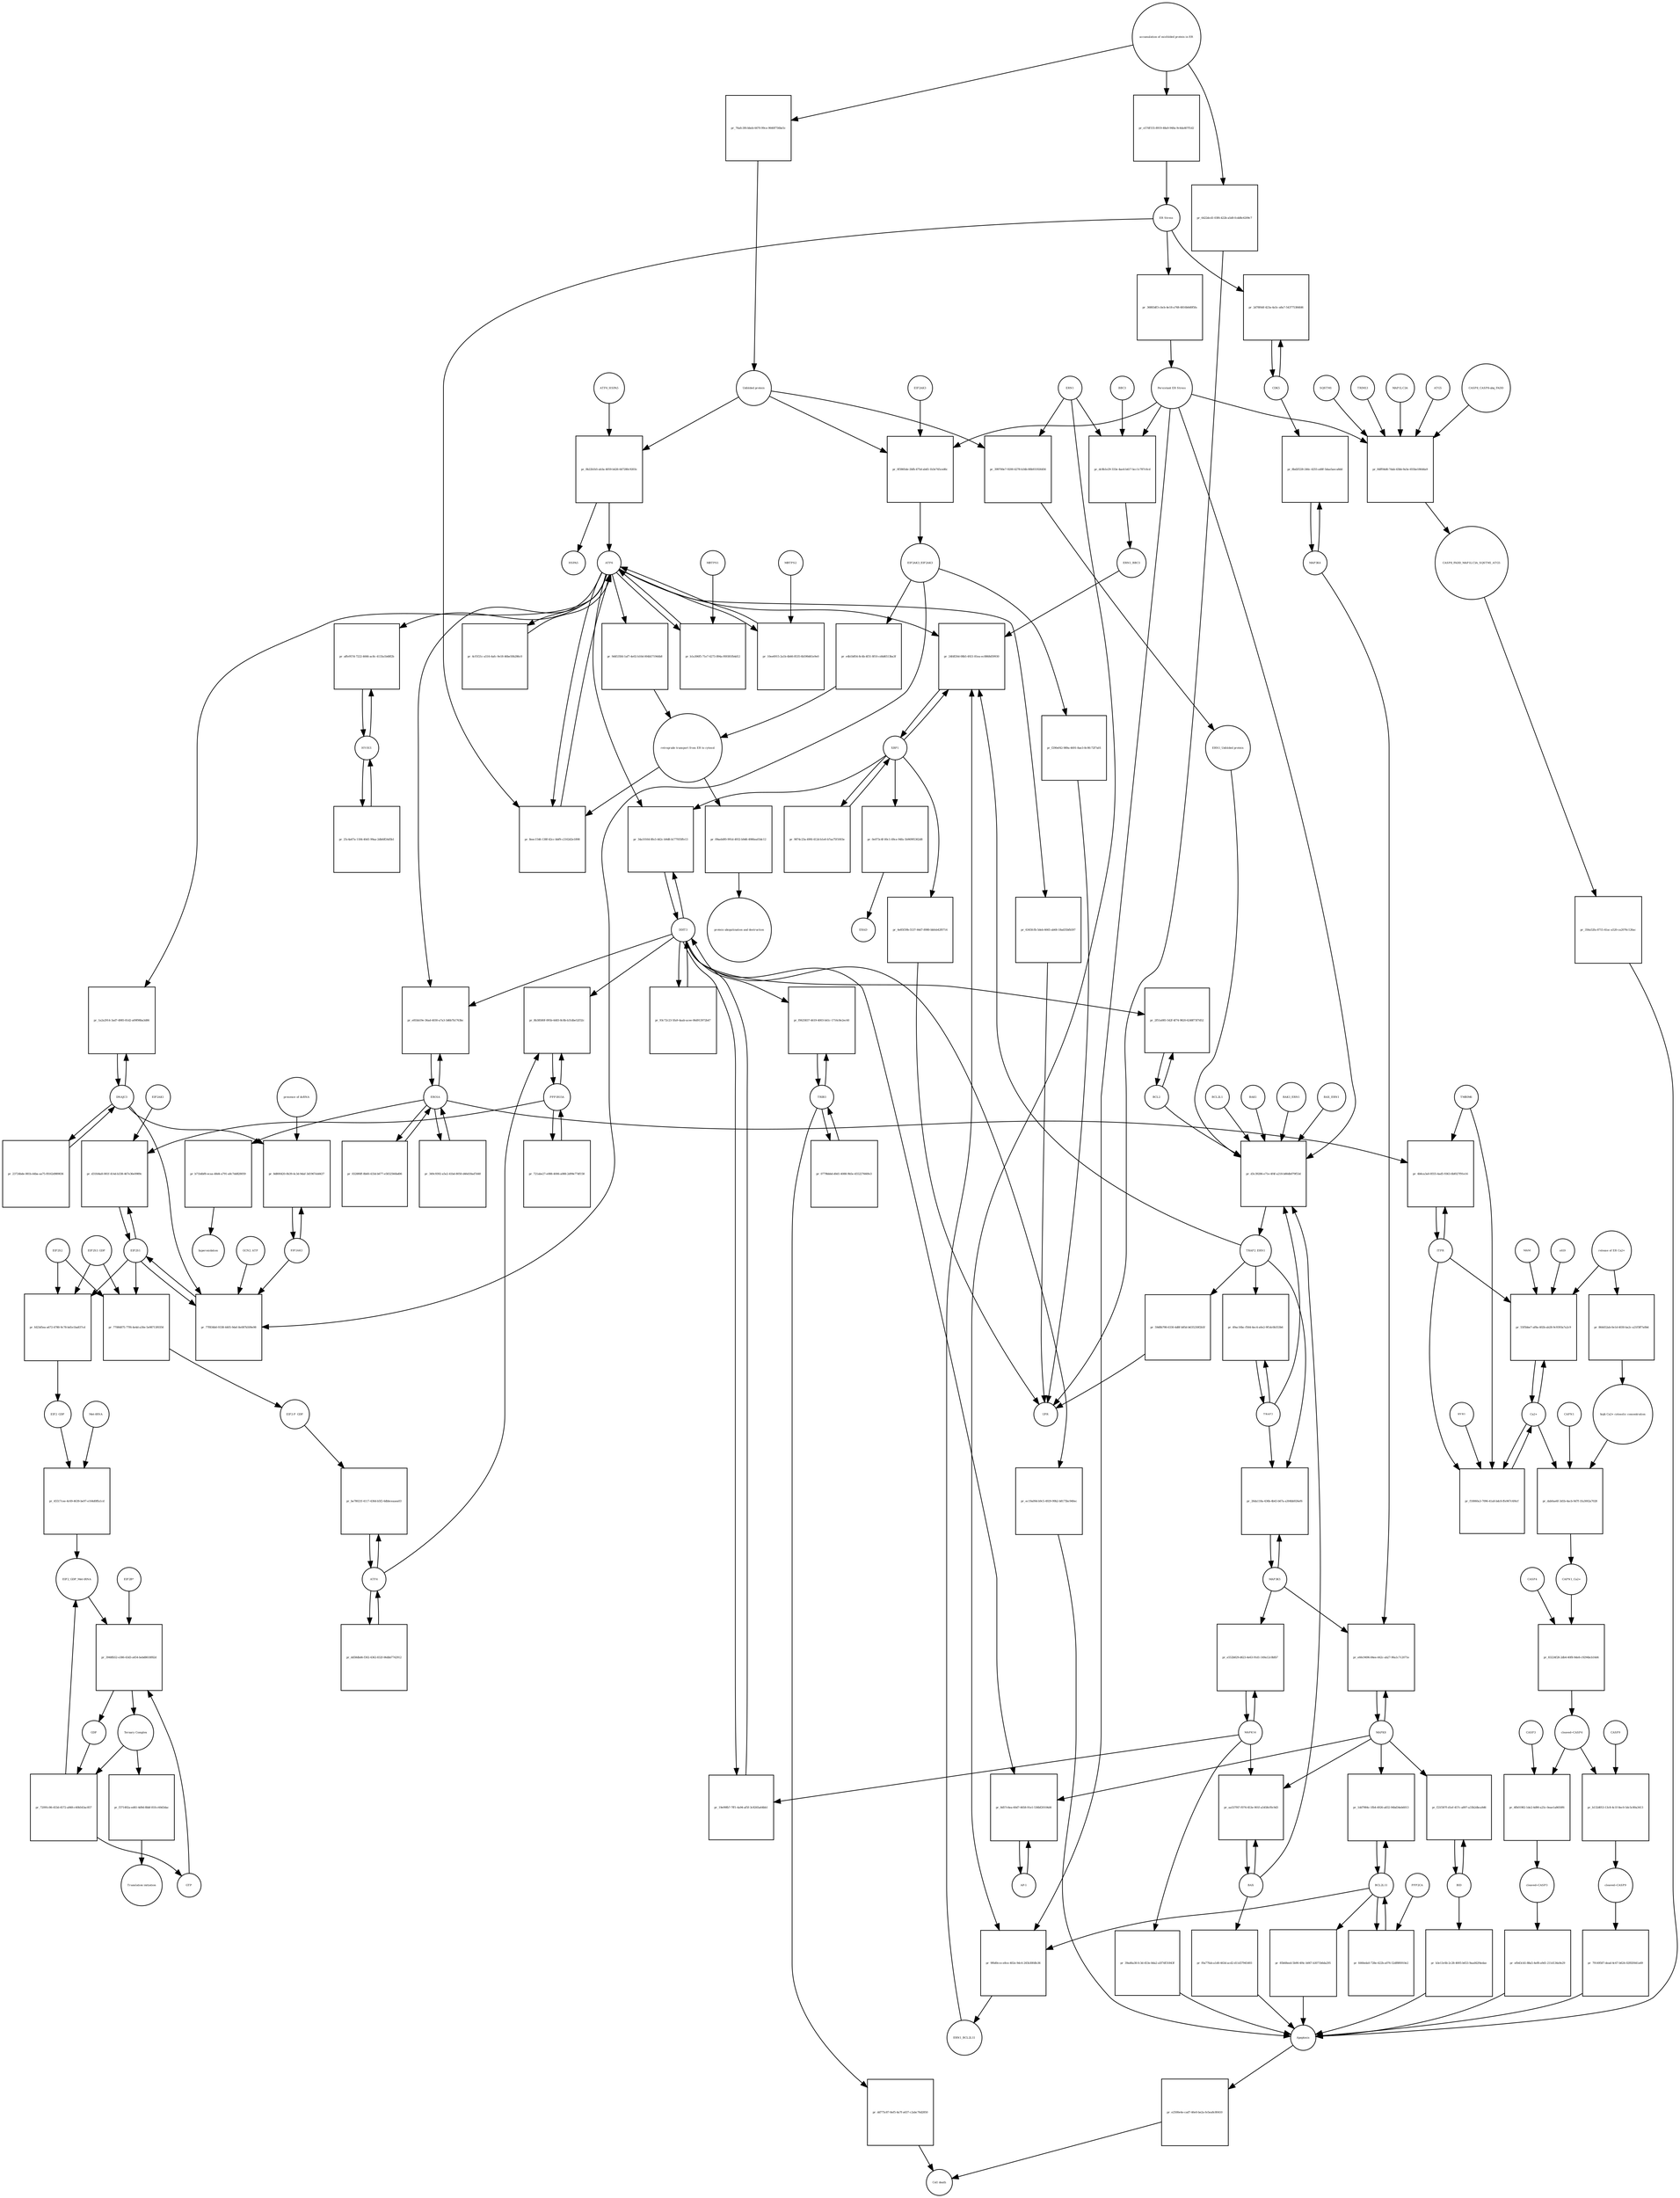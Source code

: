 strict digraph  {
ATF6_HSPA5 [annotation="", bipartite=0, cls=complex, fontsize=4, label=ATF6_HSPA5, shape=circle];
"pr_0b22b1b5-ab3a-4059-b426-647280c9203c" [annotation="", bipartite=1, cls=process, fontsize=4, label="pr_0b22b1b5-ab3a-4059-b426-647280c9203c", shape=square];
ATF6 [annotation="urn_miriam_hgnc.symbol_ATF6", bipartite=0, cls=macromolecule, fontsize=4, label=ATF6, shape=circle];
HSPA5 [annotation="urn_miriam_hgnc.symbol_HSPA5", bipartite=0, cls=macromolecule, fontsize=4, label=HSPA5, shape=circle];
"Unfolded protein" [annotation="", bipartite=0, cls=macromolecule, fontsize=4, label="Unfolded protein", shape=circle];
ERN1 [annotation="urn_miriam_hgnc.symbol_ERN1", bipartite=0, cls=macromolecule, fontsize=4, label=ERN1, shape=circle];
"pr_399700e7-9200-4278-b34b-80b931926456" [annotation="", bipartite=1, cls=process, fontsize=4, label="pr_399700e7-9200-4278-b34b-80b931926456", shape=square];
"ERN1_Unfolded protein" [annotation="", bipartite=0, cls=complex, fontsize=4, label="ERN1_Unfolded protein", shape=circle];
EIF2AK3_EIF2AK3 [annotation="", bipartite=0, cls=complex, fontsize=4, label=EIF2AK3_EIF2AK3, shape=circle];
"pr_e4b1b854-8c4b-4f31-8f10-cd4d6513ba3f" [annotation="", bipartite=1, cls=process, fontsize=4, label="pr_e4b1b854-8c4b-4f31-8f10-cd4d6513ba3f", shape=square];
"retrograde transport from ER to cytosol" [annotation="", bipartite=0, cls=phenotype, fontsize=4, label="retrograde transport from ER to cytosol", shape=circle];
"pr_9d4535fd-1af7-4e02-b10d-004b571944b8" [annotation="", bipartite=1, cls=process, fontsize=4, label="pr_9d4535fd-1af7-4e02-b10d-004b571944b8", shape=square];
"pr_09aeb0f0-991d-4932-b9d6-4986ea03dc12" [annotation="", bipartite=1, cls=process, fontsize=4, label="pr_09aeb0f0-991d-4932-b9d6-4986ea03dc12", shape=square];
"protein ubiquitination and destruction" [annotation="", bipartite=0, cls=phenotype, fontsize=4, label="protein ubiquitination and destruction", shape=circle];
"pr_d3c39286-e71e-4f4f-a218-b80db079f53d" [annotation="", bipartite=1, cls=process, fontsize=4, label="pr_d3c39286-e71e-4f4f-a218-b80db079f53d", shape=square];
TRAF2_ERN1 [annotation="", bipartite=0, cls=complex, fontsize=4, label=TRAF2_ERN1, shape=circle];
BAK1_ERN1 [annotation="", bipartite=0, cls=complex, fontsize=4, label=BAK1_ERN1, shape=circle];
BAX_ERN1 [annotation="", bipartite=0, cls=complex, fontsize=4, label=BAX_ERN1, shape=circle];
BCL2 [annotation="urn_miriam_hgnc.symbol_BCL2", bipartite=0, cls="nucleic acid feature", fontsize=4, label=BCL2, shape=circle];
BCL2L1 [annotation="urn_miriam_hgnc.symbol_BCL2L1", bipartite=0, cls=macromolecule, fontsize=4, label=BCL2L1, shape=circle];
"Persistant ER Stress" [annotation="", bipartite=0, cls=phenotype, fontsize=4, label="Persistant ER Stress", shape=circle];
BAX [annotation="urn_miriam_hgnc.symbol_BAX", bipartite=0, cls=macromolecule, fontsize=4, label=BAX, shape=circle];
BAK1 [annotation="urn_miriam_hgnc.symbol_BAK1", bipartite=0, cls=macromolecule, fontsize=4, label=BAK1, shape=circle];
TRAF2 [annotation="urn_miriam_hgnc.symbol_TRAF2", bipartite=0, cls=macromolecule, fontsize=4, label=TRAF2, shape=circle];
XBP1 [annotation="urn_miriam_hgnc.symbol_XBP1", bipartite=0, cls=macromolecule, fontsize=4, label=XBP1, shape=circle];
"pr_24fdf20d-08b5-4921-81ea-ec8868d59930" [annotation="", bipartite=1, cls=process, fontsize=4, label="pr_24fdf20d-08b5-4921-81ea-ec8868d59930", shape=square];
ERN1_BBC3 [annotation="", bipartite=0, cls=complex, fontsize=4, label=ERN1_BBC3, shape=circle];
ERN1_BCL2L11 [annotation="", bipartite=0, cls=complex, fontsize=4, label=ERN1_BCL2L11, shape=circle];
"pr_9874c23a-49f4-412d-b1e0-b7aa75f1003e" [annotation="", bipartite=1, cls=process, fontsize=4, label="pr_9874c23a-49f4-412d-b1e0-b7aa75f1003e", shape=square];
"pr_0e073c4f-00c1-49ce-94fa-1b96995362d8" [annotation="", bipartite=1, cls=process, fontsize=4, label="pr_0e073c4f-00c1-49ce-94fa-1b96995362d8", shape=square];
ERAD [annotation="", bipartite=0, cls=phenotype, fontsize=4, label=ERAD, shape=circle];
"pr_4e85f39b-5537-44d7-8980-bbfeb42f0714" [annotation="", bipartite=1, cls=process, fontsize=4, label="pr_4e85f39b-5537-44d7-8980-bbfeb42f0714", shape=square];
UPR [annotation="", bipartite=0, cls=phenotype, fontsize=4, label=UPR, shape=circle];
"pr_49ac16bc-f564-4ec4-a0e2-9f1dc0b553b6" [annotation="", bipartite=1, cls=process, fontsize=4, label="pr_49ac16bc-f564-4ec4-a0e2-9f1dc0b553b6", shape=square];
MAPK8 [annotation="urn_miriam_hgnc.symbol_MAPK8", bipartite=0, cls=macromolecule, fontsize=4, label=MAPK8, shape=circle];
"pr_e66c9496-84ee-442c-ab27-96a1c7c2071e" [annotation="", bipartite=1, cls=process, fontsize=4, label="pr_e66c9496-84ee-442c-ab27-96a1c7c2071e", shape=square];
MAP3K4 [annotation="urn_miriam_hgnc.symbol_MAP3K4", bipartite=0, cls=macromolecule, fontsize=4, label=MAP3K4, shape=circle];
MAP3K5 [annotation="urn_miriam_hgnc.symbol_MAP3K5", bipartite=0, cls=macromolecule, fontsize=4, label=MAP3K5, shape=circle];
MAPK14 [annotation="urn_miriam_hgnc.symbol_MAPK14", bipartite=0, cls=macromolecule, fontsize=4, label=MAPK14, shape=circle];
"pr_e552b829-d623-4e63-91d1-149a12c0bfb7" [annotation="", bipartite=1, cls=process, fontsize=4, label="pr_e552b829-d623-4e63-91d1-149a12c0bfb7", shape=square];
"pr_39ad6a38-fc3d-453e-8da2-a5f7df31843f" [annotation="", bipartite=1, cls=process, fontsize=4, label="pr_39ad6a38-fc3d-453e-8da2-a5f7df31843f", shape=square];
Apoptosis [annotation="", bipartite=0, cls=phenotype, fontsize=4, label=Apoptosis, shape=circle];
DDIT3 [annotation="urn_miriam_hgnc.symbol_DDIT3", bipartite=0, cls=macromolecule, fontsize=4, label=DDIT3, shape=circle];
"pr_19e99fb7-7ff1-4a94-af5f-3c8265a64bb1" [annotation="", bipartite=1, cls=process, fontsize=4, label="pr_19e99fb7-7ff1-4a94-af5f-3c8265a64bb1", shape=square];
"pr_ec19a09d-b9c5-4929-99b2-b8175bc940ec" [annotation="", bipartite=1, cls=process, fontsize=4, label="pr_ec19a09d-b9c5-4929-99b2-b8175bc940ec", shape=square];
"pr_2f51a085-542f-4f74-9820-6248f73f7d52" [annotation="", bipartite=1, cls=process, fontsize=4, label="pr_2f51a085-542f-4f74-9820-6248f73f7d52", shape=square];
"pr_8eec1546-138f-42cc-bbf9-c2162d2e1898" [annotation="", bipartite=1, cls=process, fontsize=4, label="pr_8eec1546-138f-42cc-bbf9-c2162d2e1898", shape=square];
"ER Stress" [annotation="", bipartite=0, cls=phenotype, fontsize=4, label="ER Stress", shape=circle];
"pr_b1a306f5-71e7-4273-894a-f69381fb4d12" [annotation="", bipartite=1, cls=process, fontsize=4, label="pr_b1a306f5-71e7-4273-894a-f69381fb4d12", shape=square];
MBTPS1 [annotation="urn_miriam_hgnc.symbol_MBTPS1", bipartite=0, cls=macromolecule, fontsize=4, label=MBTPS1, shape=circle];
"pr_10ee6915-2a1b-4b66-8535-6b590d61e9e0" [annotation="", bipartite=1, cls=process, fontsize=4, label="pr_10ee6915-2a1b-4b66-8535-6b590d61e9e0", shape=square];
MBTPS2 [annotation="urn_miriam_hgnc.symbol_MBTPS2", bipartite=0, cls=macromolecule, fontsize=4, label=MBTPS2, shape=circle];
"pr_4cf1f21c-a516-4afc-9e18-46be50b286c0" [annotation="", bipartite=1, cls=process, fontsize=4, label="pr_4cf1f21c-a516-4afc-9e18-46be50b286c0", shape=square];
"pr_93c72c23-5fa9-4aab-acee-06d913972b47" [annotation="", bipartite=1, cls=process, fontsize=4, label="pr_93c72c23-5fa9-4aab-acee-06d913972b47", shape=square];
"pr_34a10164-8fe3-442c-b9d8-b177935ffe13" [annotation="", bipartite=1, cls=process, fontsize=4, label="pr_34a10164-8fe3-442c-b9d8-b177935ffe13", shape=square];
EIF2S1 [annotation="urn_miriam_hgnc.symbol_EIF2S1", bipartite=0, cls=macromolecule, fontsize=4, label=EIF2S1, shape=circle];
"pr_77f834b0-9338-4405-9def-8e087b509e98" [annotation="", bipartite=1, cls=process, fontsize=4, label="pr_77f834b0-9338-4405-9def-8e087b509e98", shape=square];
GCN2_ATP [annotation="", bipartite=0, cls=complex, fontsize=4, label=GCN2_ATP, shape=circle];
EIF2AK2 [annotation="urn_miriam_hgnc.symbol_EIF2AK2", bipartite=0, cls=macromolecule, fontsize=4, label=EIF2AK2, shape=circle];
DNAJC3 [annotation="urn_miriam_hgnc.symbol_DNAJC3", bipartite=0, cls=macromolecule, fontsize=4, label=DNAJC3, shape=circle];
EIF2S2 [annotation="urn_miriam_hgnc.symbol_EIF2S2", bipartite=0, cls=macromolecule, fontsize=4, label=EIF2S2, shape=circle];
"pr_fd23d5ea-a672-4780-9c78-bd1e1ba837cd" [annotation="", bipartite=1, cls=process, fontsize=4, label="pr_fd23d5ea-a672-4780-9c78-bd1e1ba837cd", shape=square];
EIF2S3_GDP [annotation="", bipartite=0, cls=complex, fontsize=4, label=EIF2S3_GDP, shape=circle];
EIF2_GDP [annotation="", bipartite=0, cls=complex, fontsize=4, label=EIF2_GDP, shape=circle];
"EIF2_GDP_Met-tRNA" [annotation="", bipartite=0, cls=complex, fontsize=4, label="EIF2_GDP_Met-tRNA", shape=circle];
"pr_3948fb52-e386-43d3-a454-bebd8618f82d" [annotation="", bipartite=1, cls=process, fontsize=4, label="pr_3948fb52-e386-43d3-a454-bebd8618f82d", shape=square];
"Ternary Complex" [annotation="", bipartite=0, cls=complex, fontsize=4, label="Ternary Complex", shape=circle];
"EIF2B*" [annotation="", bipartite=0, cls=complex, fontsize=4, label="EIF2B*", shape=circle];
GTP [annotation="urn_miriam_obo.chebi_CHEBI%3A57600", bipartite=0, cls="simple chemical", fontsize=4, label=GTP, shape=circle];
GDP [annotation="urn_miriam_obo.chebi_CHEBI%3A65180", bipartite=0, cls="simple chemical", fontsize=4, label=GDP, shape=circle];
"pr_72091c86-453d-4572-a848-c40b543ac857" [annotation="", bipartite=1, cls=process, fontsize=4, label="pr_72091c86-453d-4572-a848-c40b543ac857", shape=square];
ATF4 [annotation="urn_miriam_hgnc.symbol_ATF4", bipartite=0, cls=macromolecule, fontsize=4, label=ATF4, shape=circle];
"pr_be78021f-4117-430d-b5f2-6dbbceaaea03" [annotation="", bipartite=1, cls=process, fontsize=4, label="pr_be78021f-4117-430d-b5f2-6dbbceaaea03", shape=square];
"EIF2-P_GDP" [annotation="", bipartite=0, cls=complex, fontsize=4, label="EIF2-P_GDP", shape=circle];
"pr_dd58dbd4-f302-4362-832f-06dbb7742912" [annotation="", bipartite=1, cls=process, fontsize=4, label="pr_dd58dbd4-f302-4362-832f-06dbb7742912", shape=square];
PPP1R15A [annotation="urn_miriam_hgnc.symbol_PPP1R15A", bipartite=0, cls=macromolecule, fontsize=4, label=PPP1R15A, shape=circle];
"pr_8b38580f-095b-4483-8c8b-b31dbe52f32c" [annotation="", bipartite=1, cls=process, fontsize=4, label="pr_8b38580f-095b-4483-8c8b-b31dbe52f32c", shape=square];
"pr_721abe27-e088-4006-a088-2d99e77df158" [annotation="", bipartite=1, cls=process, fontsize=4, label="pr_721abe27-e088-4006-a088-2d99e77df158", shape=square];
"pr_f371492a-ed61-4d9d-8bbf-81fcc60d3dac" [annotation="", bipartite=1, cls=process, fontsize=4, label="pr_f371492a-ed61-4d9d-8bbf-81fcc60d3dac", shape=square];
"Translation initiation" [annotation="", bipartite=0, cls=phenotype, fontsize=4, label="Translation initiation", shape=circle];
"pr_26da118a-436b-4b43-b67a-a304bb926ef6" [annotation="", bipartite=1, cls=process, fontsize=4, label="pr_26da118a-436b-4b43-b67a-a304bb926ef6", shape=square];
ERO1A [annotation="urn_miriam_hgnc.symbol_ERO1A", bipartite=0, cls=macromolecule, fontsize=4, label=ERO1A, shape=circle];
"pr_e81bb19e-36ad-4030-a7a3-3d6b7b1763bc" [annotation="", bipartite=1, cls=process, fontsize=4, label="pr_e81bb19e-36ad-4030-a7a3-3d6b7b1763bc", shape=square];
"pr_349c9392-a5e2-41bd-8050-d46d18ad7d48" [annotation="", bipartite=1, cls=process, fontsize=4, label="pr_349c9392-a5e2-41bd-8050-d46d18ad7d48", shape=square];
"pr_d31fd4a8-081f-414d-b338-467e36e0989c" [annotation="", bipartite=1, cls=process, fontsize=4, label="pr_d31fd4a8-081f-414d-b338-467e36e0989c", shape=square];
EIF2AK1 [annotation="urn_miriam_hgnc.symbol_EIF2AK1", bipartite=0, cls=macromolecule, fontsize=4, label=EIF2AK1, shape=circle];
"pr_aa537f47-f074-453e-901f-a5458cf0c9d3" [annotation="", bipartite=1, cls=process, fontsize=4, label="pr_aa537f47-f074-453e-901f-a5458cf0c9d3", shape=square];
"pr_f0a77fab-a1d0-463d-acd2-d11d37945493" [annotation="", bipartite=1, cls=process, fontsize=4, label="pr_f0a77fab-a1d0-463d-acd2-d11d37945493", shape=square];
"Ca2+" [annotation="urn_miriam_obo.chebi_CHEBI%3A29108", bipartite=0, cls="simple chemical", fontsize=4, label="Ca2+", shape=circle];
"pr_55f5bbe7-af8a-402b-ab28-9c9393a7a2c9" [annotation="", bipartite=1, cls=process, fontsize=4, label="pr_55f5bbe7-af8a-402b-ab28-9c9393a7a2c9", shape=square];
"release of ER Ca2+" [annotation="", bipartite=0, cls=phenotype, fontsize=4, label="release of ER Ca2+", shape=circle];
ITPR [annotation="urn_miriam_hgnc.symbol_ITPR1|urn_miriam_hgnc.symbol_ITPR2|urn_miriam_hgnc.symbol_ITPR3", bipartite=0, cls=macromolecule, fontsize=4, label=ITPR, shape=circle];
MAM [annotation="", bipartite=0, cls=phenotype, fontsize=4, label=MAM, shape=circle];
s619 [annotation="", bipartite=0, cls=complex, fontsize=4, label=s619, shape=circle];
"pr_8bd2f228-246c-4255-a48f-5daa5aeca8dd" [annotation="", bipartite=1, cls=process, fontsize=4, label="pr_8bd2f228-246c-4255-a48f-5daa5aeca8dd", shape=square];
CDK5 [annotation="urn_miriam_hgnc.symbol_CDK5", bipartite=0, cls=macromolecule, fontsize=4, label=CDK5, shape=circle];
"pr_2d78f44f-423a-4a5c-a8a7-543775384fd6" [annotation="", bipartite=1, cls="uncertain process", fontsize=4, label="pr_2d78f44f-423a-4a5c-a8a7-543775384fd6", shape=square];
"pr_e2500e4e-cad7-46e0-be2a-fe5ea8c80410" [annotation="", bipartite=1, cls=process, fontsize=4, label="pr_e2500e4e-cad7-46e0-be2a-fe5ea8c80410", shape=square];
"Cell death" [annotation="", bipartite=0, cls=phenotype, fontsize=4, label="Cell death", shape=circle];
"pr_f18060a3-7096-41a8-bdc8-ffe967c6f4cf" [annotation="", bipartite=1, cls=process, fontsize=4, label="pr_f18060a3-7096-41a8-bdc8-ffe967c6f4cf", shape=square];
TMBIM6 [annotation="urn_miriam_hgnc.symbol_TMBIM6", bipartite=0, cls=macromolecule, fontsize=4, label=TMBIM6, shape=circle];
RYR1 [annotation="urn_miriam_hgnc.symbol_RYR1", bipartite=0, cls=macromolecule, fontsize=4, label=RYR1, shape=circle];
EIF2AK3 [annotation="urn_miriam_hgnc.symbol_EIF2AK3", bipartite=0, cls=macromolecule, fontsize=4, label=EIF2AK3, shape=circle];
"pr_0f3865de-2bfb-475d-ab45-1b3e745ced6c" [annotation="", bipartite=1, cls=process, fontsize=4, label="pr_0f3865de-2bfb-475d-ab45-1b3e745ced6c", shape=square];
"pr_b71b4bf8-ecaa-48d4-a791-a8c7dd828059" [annotation="", bipartite=1, cls=process, fontsize=4, label="pr_b71b4bf8-ecaa-48d4-a791-a8c7dd828059", shape=square];
hyperoxidation [annotation="", bipartite=0, cls=phenotype, fontsize=4, label=hyperoxidation, shape=circle];
"pr_0328f6ff-8b60-433d-b677-e5832566bd06" [annotation="", bipartite=1, cls=process, fontsize=4, label="pr_0328f6ff-8b60-433d-b677-e5832566bd06", shape=square];
"pr_36883df3-cbcb-4e18-a768-6816b0d0f5fa" [annotation="", bipartite=1, cls=process, fontsize=4, label="pr_36883df3-cbcb-4e18-a768-6816b0d0f5fa", shape=square];
"CASP8_CASP8-ubq_FADD" [annotation="", bipartite=0, cls=complex, fontsize=4, label="CASP8_CASP8-ubq_FADD", shape=circle];
"pr_84ff04d6-7dab-43bb-9a5e-655be18644a9" [annotation="", bipartite=1, cls=process, fontsize=4, label="pr_84ff04d6-7dab-43bb-9a5e-655be18644a9", shape=square];
"SQSTM1 " [annotation="urn_miriam_hgnc.symbol_SQSTM1", bipartite=0, cls=macromolecule, fontsize=4, label="SQSTM1 ", shape=circle];
CASP8_FADD_MAP1LC3A_SQSTM1_ATG5 [annotation="", bipartite=0, cls=complex, fontsize=4, label=CASP8_FADD_MAP1LC3A_SQSTM1_ATG5, shape=circle];
TRIM13 [annotation="urn_miriam_hgnc.symbol_TRIM13", bipartite=0, cls=macromolecule, fontsize=4, label=TRIM13, shape=circle];
MAP1LC3A [annotation="urn_miriam_hgnc.symbol_MAP1LC3A", bipartite=0, cls=macromolecule, fontsize=4, label=MAP1LC3A, shape=circle];
ATG5 [annotation="urn_miriam_hgnc.symbol_ATG5", bipartite=0, cls=macromolecule, fontsize=4, label=ATG5, shape=circle];
"pr_356a52fa-8715-41ac-a520-ca2076c126ac" [annotation="", bipartite=1, cls=process, fontsize=4, label="pr_356a52fa-8715-41ac-a520-ca2076c126ac", shape=square];
"AP-1" [annotation="urn_miriam_hgnc.symbol_FOS|urn_miriam_hgnc.symbol_FOSB|urn_miriam_hgnc.symbol_FOSL1|urn_miriam_hgnc.symbol_FOSL2|urn_miriam_hgnc.symbol_JUN|urn_miriam_hgnc.symbol_JUNB|urn_miriam_hgnc.symbol_JUND", bipartite=0, cls=macromolecule, fontsize=4, label="AP-1", shape=circle];
"pr_8d57c6ea-60d7-4658-91e1-536bf20104d4" [annotation="", bipartite=1, cls=process, fontsize=4, label="pr_8d57c6ea-60d7-4658-91e1-536bf20104d4", shape=square];
"pr_8d800420-0b39-4c3d-9daf-3d1967eb8437" [annotation="", bipartite=1, cls=process, fontsize=4, label="pr_8d800420-0b39-4c3d-9daf-3d1967eb8437", shape=square];
"presence of dsRNA" [annotation="", bipartite=0, cls=phenotype, fontsize=4, label="presence of dsRNA", shape=circle];
"Met-tRNA" [annotation="urn_miriam_hgnc_HGNC%3A34779", bipartite=0, cls="nucleic acid feature", fontsize=4, label="Met-tRNA", shape=circle];
"pr_45517cee-4c69-4639-be97-e164d0ffa1cd" [annotation="", bipartite=1, cls=process, fontsize=4, label="pr_45517cee-4c69-4639-be97-e164d0ffa1cd", shape=square];
"pr_77084875-77f6-4e4d-a30e-5e98713f0356" [annotation="", bipartite=1, cls=process, fontsize=4, label="pr_77084875-77f6-4e4d-a30e-5e98713f0356", shape=square];
"accumulation of misfolded protein in ER" [annotation="", bipartite=0, cls=phenotype, fontsize=4, label="accumulation of misfolded protein in ER", shape=circle];
"pr_76afc3f4-bbeb-4470-99ce-9640f756be5c" [annotation="", bipartite=1, cls=process, fontsize=4, label="pr_76afc3f4-bbeb-4470-99ce-9640f756be5c", shape=square];
"pr_e57df155-8919-48a9-948a-9c4da407f1d2" [annotation="", bipartite=1, cls=process, fontsize=4, label="pr_e57df155-8919-48a9-948a-9c4da407f1d2", shape=square];
"pr_6422dcd1-03f6-422b-a5d0-fcdd8c6209c7" [annotation="", bipartite=1, cls=process, fontsize=4, label="pr_6422dcd1-03f6-422b-a5d0-fcdd8c6209c7", shape=square];
"pr_f290ef42-989a-4691-8ae3-8c9fc72f7a01" [annotation="", bipartite=1, cls=process, fontsize=4, label="pr_f290ef42-989a-4691-8ae3-8c9fc72f7a01", shape=square];
"pr_59d8b798-6330-4d8f-b85d-b635230f2b5f" [annotation="", bipartite=1, cls=process, fontsize=4, label="pr_59d8b798-6330-4d8f-b85d-b635230f2b5f", shape=square];
"pr_6345fcfb-5deb-4665-ab68-18ad35bfb597" [annotation="", bipartite=1, cls=process, fontsize=4, label="pr_6345fcfb-5deb-4665-ab68-18ad35bfb597", shape=square];
BCL2L11 [annotation="urn_miriam_hgnc.symbol_BCL2L11", bipartite=0, cls=macromolecule, fontsize=4, label=BCL2L11, shape=circle];
"pr_1dd7984c-1fb4-4926-a832-94bd34eb6013" [annotation="", bipartite=1, cls=process, fontsize=4, label="pr_1dd7984c-1fb4-4926-a832-94bd34eb6013", shape=square];
BID [annotation="urn_miriam_hgnc.symbol_BID", bipartite=0, cls=macromolecule, fontsize=4, label=BID, shape=circle];
"pr_f21f307f-d1ef-457c-a897-a33b2dbca9d6" [annotation="", bipartite=1, cls=process, fontsize=4, label="pr_f21f307f-d1ef-457c-a897-a33b2dbca9d6", shape=square];
"pr_85b68eed-5b90-4f4c-b067-b3071b6da295" [annotation="", bipartite=1, cls=process, fontsize=4, label="pr_85b68eed-5b90-4f4c-b067-b3071b6da295", shape=square];
"pr_b3e13c6b-2c28-4005-b653-9aad42f4edae" [annotation="", bipartite=1, cls=process, fontsize=4, label="pr_b3e13c6b-2c28-4005-b653-9aad42f4edae", shape=square];
"pr_9f6d0cce-e8ce-402e-9dc4-245b30fdfe36" [annotation="", bipartite=1, cls=process, fontsize=4, label="pr_9f6d0cce-e8ce-402e-9dc4-245b30fdfe36", shape=square];
"pr_dc8b1e29-333e-4ae4-b417-bcc1c787c0cd" [annotation="", bipartite=1, cls=process, fontsize=4, label="pr_dc8b1e29-333e-4ae4-b417-bcc1c787c0cd", shape=square];
BBC3 [annotation="urn_miriam_hgnc.symbol_BBC3", bipartite=0, cls=macromolecule, fontsize=4, label=BBC3, shape=circle];
"pr_fd40eda0-728e-422b-a076-52df8f6910e2" [annotation="", bipartite=1, cls=process, fontsize=4, label="pr_fd40eda0-728e-422b-a076-52df8f6910e2", shape=square];
PPP2CA [annotation="urn_miriam_hgnc.symbol_PPP2CA", bipartite=0, cls=macromolecule, fontsize=4, label=PPP2CA, shape=circle];
TRIB3 [annotation="urn_miriam_hgnc.symbol_TRIB3", bipartite=0, cls=macromolecule, fontsize=4, label=TRIB3, shape=circle];
"pr_f0625837-4619-4003-b41c-1716c8e2ec60" [annotation="", bipartite=1, cls=process, fontsize=4, label="pr_f0625837-4619-4003-b41c-1716c8e2ec60", shape=square];
"pr_0779bbbd-d0d1-4088-9b5e-455227660fe3" [annotation="", bipartite=1, cls=process, fontsize=4, label="pr_0779bbbd-d0d1-4088-9b5e-455227660fe3", shape=square];
"pr_dd775c87-8ef5-4a7f-a637-c2abc76d2850" [annotation="", bipartite=1, cls=process, fontsize=4, label="pr_dd775c87-8ef5-4a7f-a637-c2abc76d2850", shape=square];
"pr_864452ab-0e1d-4030-ba2c-a21f5ff7a0b4" [annotation="", bipartite=1, cls=process, fontsize=4, label="pr_864452ab-0e1d-4030-ba2c-a21f5ff7a0b4", shape=square];
"high Ca2+ cytosolic concentration" [annotation="", bipartite=0, cls=phenotype, fontsize=4, label="high Ca2+ cytosolic concentration", shape=circle];
"pr_1a2a2914-3ad7-4985-81d2-a09f98ba3d86" [annotation="", bipartite=1, cls=process, fontsize=4, label="pr_1a2a2914-3ad7-4985-81d2-a09f98ba3d86", shape=square];
"pr_23724bde-081b-44ba-aa75-f8162d989836" [annotation="", bipartite=1, cls=process, fontsize=4, label="pr_23724bde-081b-44ba-aa75-f8162d989836", shape=square];
"pr_4b6ca3a0-8555-4ad5-9363-6bf027f91e16" [annotation="", bipartite=1, cls=process, fontsize=4, label="pr_4b6ca3a0-8555-4ad5-9363-6bf027f91e16", shape=square];
CASP4 [annotation="urn_miriam_hgnc.symbol_CASP4", bipartite=0, cls=macromolecule, fontsize=4, label=CASP4, shape=circle];
"pr_83224f28-2db4-40f8-9de8-c9294bcb16d4" [annotation="", bipartite=1, cls=process, fontsize=4, label="pr_83224f28-2db4-40f8-9de8-c9294bcb16d4", shape=square];
"cleaved~CASP4" [annotation="urn_miriam_hgnc.symbol_CASP4", bipartite=0, cls=macromolecule, fontsize=4, label="cleaved~CASP4", shape=circle];
"CAPN1_Ca2+" [annotation="", bipartite=0, cls=complex, fontsize=4, label="CAPN1_Ca2+", shape=circle];
CASP3 [annotation="urn_miriam_hgnc.symbol_CASP3", bipartite=0, cls=macromolecule, fontsize=4, label=CASP3, shape=circle];
"pr_4fb01982-1de2-4d90-a25c-0eae1a8650f6" [annotation="", bipartite=1, cls=process, fontsize=4, label="pr_4fb01982-1de2-4d90-a25c-0eae1a8650f6", shape=square];
"cleaved~CASP3" [annotation="urn_miriam_hgnc.symbol_CASP3", bipartite=0, cls=macromolecule, fontsize=4, label="cleaved~CASP3", shape=circle];
CASP9 [annotation="urn_miriam_hgnc.symbol_CSAP9", bipartite=0, cls=macromolecule, fontsize=4, label=CASP9, shape=circle];
"pr_b132d053-13c8-4c1f-8ec0-5dc5c80a3413" [annotation="", bipartite=1, cls=process, fontsize=4, label="pr_b132d053-13c8-4c1f-8ec0-5dc5c80a3413", shape=square];
"cleaved~CASP9" [annotation="urn_miriam_hgnc.symbol_CASP9", bipartite=0, cls=macromolecule, fontsize=4, label="cleaved~CASP9", shape=circle];
CAPN1 [annotation="urn_miriam_hgnc.symbol_CAPN1", bipartite=0, cls=macromolecule, fontsize=4, label=CAPN1, shape=circle];
"pr_dab0ae6f-3d1b-4acb-9d7f-1fa3002a7028" [annotation="", bipartite=1, cls=process, fontsize=4, label="pr_dab0ae6f-3d1b-4acb-9d7f-1fa3002a7028", shape=square];
"pr_efb43cb5-88a5-4ef8-a9d1-211d134a9e29" [annotation="", bipartite=1, cls=process, fontsize=4, label="pr_efb43cb5-88a5-4ef8-a9d1-211d134a9e29", shape=square];
"pr_79149587-dead-4c67-b624-02f83f441a69" [annotation="", bipartite=1, cls=process, fontsize=4, label="pr_79149587-dead-4c67-b624-02f83f441a69", shape=square];
HYOU1 [annotation="urn_miriam_hgnc.symbol_HYOU1", bipartite=0, cls=macromolecule, fontsize=4, label=HYOU1, shape=circle];
"pr_affe957d-7222-4666-ac8c-4133a1b48f2b" [annotation="", bipartite=1, cls=process, fontsize=4, label="pr_affe957d-7222-4666-ac8c-4133a1b48f2b", shape=square];
"pr_25c4a67a-1184-40d1-99aa-2dbfdf24d5b1" [annotation="", bipartite=1, cls=process, fontsize=4, label="pr_25c4a67a-1184-40d1-99aa-2dbfdf24d5b1", shape=square];
ATF6_HSPA5 -> "pr_0b22b1b5-ab3a-4059-b426-647280c9203c"  [annotation="", interaction_type=consumption];
"pr_0b22b1b5-ab3a-4059-b426-647280c9203c" -> ATF6  [annotation="", interaction_type=production];
"pr_0b22b1b5-ab3a-4059-b426-647280c9203c" -> HSPA5  [annotation="", interaction_type=production];
ATF6 -> "pr_9d4535fd-1af7-4e02-b10d-004b571944b8"  [annotation="", interaction_type=consumption];
ATF6 -> "pr_24fdf20d-08b5-4921-81ea-ec8868d59930"  [annotation="urn_miriam_pubmed_26587781|urn_miriam_pubmed_23430059", interaction_type=catalysis];
ATF6 -> "pr_8eec1546-138f-42cc-bbf9-c2162d2e1898"  [annotation="", interaction_type=consumption];
ATF6 -> "pr_b1a306f5-71e7-4273-894a-f69381fb4d12"  [annotation="", interaction_type=consumption];
ATF6 -> "pr_10ee6915-2a1b-4b66-8535-6b590d61e9e0"  [annotation="", interaction_type=consumption];
ATF6 -> "pr_4cf1f21c-a516-4afc-9e18-46be50b286c0"  [annotation="", interaction_type=consumption];
ATF6 -> "pr_34a10164-8fe3-442c-b9d8-b177935ffe13"  [annotation="urn_miriam_pubmed_26587781|urn_miriam_pubmed_17991856|urn_miriam_pubmed_28843399", interaction_type=catalysis];
ATF6 -> "pr_e81bb19e-36ad-4030-a7a3-3d6b7b1763bc"  [annotation="urn_miriam_pubmed_23850759|urn_miriam_pubmed_25387528", interaction_type=catalysis];
ATF6 -> "pr_6345fcfb-5deb-4665-ab68-18ad35bfb597"  [annotation="", interaction_type=consumption];
ATF6 -> "pr_1a2a2914-3ad7-4985-81d2-a09f98ba3d86"  [annotation="urn_miriam_pubmed_12601012|urn_miriam_pubmed_18360008", interaction_type=catalysis];
ATF6 -> "pr_affe957d-7222-4666-ac8c-4133a1b48f2b"  [annotation=urn_miriam_pubmed_18360008, interaction_type=catalysis];
"Unfolded protein" -> "pr_0b22b1b5-ab3a-4059-b426-647280c9203c"  [annotation="urn_miriam_pubmed_19509052|urn_miriam_pubmed_12847084|urn_miriam_pubmed_23850759", interaction_type=catalysis];
"Unfolded protein" -> "pr_399700e7-9200-4278-b34b-80b931926456"  [annotation="", interaction_type=consumption];
"Unfolded protein" -> "pr_0f3865de-2bfb-475d-ab45-1b3e745ced6c"  [annotation=urn_miriam_pubmed_17991856, interaction_type=catalysis];
ERN1 -> "pr_399700e7-9200-4278-b34b-80b931926456"  [annotation="", interaction_type=consumption];
ERN1 -> "pr_9f6d0cce-e8ce-402e-9dc4-245b30fdfe36"  [annotation="", interaction_type=consumption];
ERN1 -> "pr_dc8b1e29-333e-4ae4-b417-bcc1c787c0cd"  [annotation="", interaction_type=consumption];
"pr_399700e7-9200-4278-b34b-80b931926456" -> "ERN1_Unfolded protein"  [annotation="", interaction_type=production];
"ERN1_Unfolded protein" -> "pr_d3c39286-e71e-4f4f-a218-b80db079f53d"  [annotation="", interaction_type=consumption];
EIF2AK3_EIF2AK3 -> "pr_e4b1b854-8c4b-4f31-8f10-cd4d6513ba3f"  [annotation="", interaction_type=consumption];
EIF2AK3_EIF2AK3 -> "pr_77f834b0-9338-4405-9def-8e087b509e98"  [annotation="urn_miriam_pubmed_12667446|urn_miriam_pubmed_16246152|urn_miriam_pubmed_12601012|urn_miriam_pubmed_23850759|urn_miriam_pubmed_18360008|urn_miriam_pubmed_26587781", interaction_type=catalysis];
EIF2AK3_EIF2AK3 -> "pr_f290ef42-989a-4691-8ae3-8c9fc72f7a01"  [annotation="", interaction_type=consumption];
"pr_e4b1b854-8c4b-4f31-8f10-cd4d6513ba3f" -> "retrograde transport from ER to cytosol"  [annotation="", interaction_type=production];
"retrograde transport from ER to cytosol" -> "pr_09aeb0f0-991d-4932-b9d6-4986ea03dc12"  [annotation="", interaction_type=consumption];
"retrograde transport from ER to cytosol" -> "pr_8eec1546-138f-42cc-bbf9-c2162d2e1898"  [annotation="urn_miriam_pubmed_18360008|urn_miriam_pubmed_17991856|urn_miriam_pubmed_26587781|urn_miriam_pubmed_12847084", interaction_type=inhibition];
"pr_9d4535fd-1af7-4e02-b10d-004b571944b8" -> "retrograde transport from ER to cytosol"  [annotation="", interaction_type=production];
"pr_09aeb0f0-991d-4932-b9d6-4986ea03dc12" -> "protein ubiquitination and destruction"  [annotation="", interaction_type=production];
"pr_d3c39286-e71e-4f4f-a218-b80db079f53d" -> TRAF2_ERN1  [annotation="", interaction_type=production];
TRAF2_ERN1 -> "pr_24fdf20d-08b5-4921-81ea-ec8868d59930"  [annotation="urn_miriam_pubmed_26587781|urn_miriam_pubmed_23430059", interaction_type=catalysis];
TRAF2_ERN1 -> "pr_49ac16bc-f564-4ec4-a0e2-9f1dc0b553b6"  [annotation=urn_miriam_pubmed_23850759, interaction_type=catalysis];
TRAF2_ERN1 -> "pr_26da118a-436b-4b43-b67a-a304bb926ef6"  [annotation=urn_miriam_pubmed_23850759, interaction_type=catalysis];
TRAF2_ERN1 -> "pr_59d8b798-6330-4d8f-b85d-b635230f2b5f"  [annotation="", interaction_type=consumption];
BAK1_ERN1 -> "pr_d3c39286-e71e-4f4f-a218-b80db079f53d"  [annotation="urn_miriam_pubmed_23850759|urn_miriam_pubmed_23430059|urn_miriam_pubmed_26587781", interaction_type=catalysis];
BAX_ERN1 -> "pr_d3c39286-e71e-4f4f-a218-b80db079f53d"  [annotation="urn_miriam_pubmed_23850759|urn_miriam_pubmed_23430059|urn_miriam_pubmed_26587781", interaction_type=catalysis];
BCL2 -> "pr_d3c39286-e71e-4f4f-a218-b80db079f53d"  [annotation="urn_miriam_pubmed_23850759|urn_miriam_pubmed_23430059|urn_miriam_pubmed_26587781", interaction_type=inhibition];
BCL2 -> "pr_2f51a085-542f-4f74-9820-6248f73f7d52"  [annotation="", interaction_type=consumption];
BCL2L1 -> "pr_d3c39286-e71e-4f4f-a218-b80db079f53d"  [annotation="urn_miriam_pubmed_23850759|urn_miriam_pubmed_23430059|urn_miriam_pubmed_26587781", interaction_type=inhibition];
"Persistant ER Stress" -> "pr_d3c39286-e71e-4f4f-a218-b80db079f53d"  [annotation="urn_miriam_pubmed_23850759|urn_miriam_pubmed_23430059|urn_miriam_pubmed_26587781", interaction_type=inhibition];
"Persistant ER Stress" -> "pr_0f3865de-2bfb-475d-ab45-1b3e745ced6c"  [annotation=urn_miriam_pubmed_17991856, interaction_type=catalysis];
"Persistant ER Stress" -> "pr_84ff04d6-7dab-43bb-9a5e-655be18644a9"  [annotation=urn_miriam_pubmed_17991856, interaction_type=catalysis];
"Persistant ER Stress" -> "pr_9f6d0cce-e8ce-402e-9dc4-245b30fdfe36"  [annotation="urn_miriam_pubmed_23850759|urn_miriam_pubmed_23430059|urn_miriam_pubmed_26587781", interaction_type=inhibition];
"Persistant ER Stress" -> "pr_dc8b1e29-333e-4ae4-b417-bcc1c787c0cd"  [annotation="urn_miriam_pubmed_23430059|urn_miriam_pubmed_17991856", interaction_type=inhibition];
BAX -> "pr_d3c39286-e71e-4f4f-a218-b80db079f53d"  [annotation="urn_miriam_pubmed_23850759|urn_miriam_pubmed_23430059|urn_miriam_pubmed_26587781", interaction_type=catalysis];
BAX -> "pr_aa537f47-f074-453e-901f-a5458cf0c9d3"  [annotation="", interaction_type=consumption];
BAX -> "pr_f0a77fab-a1d0-463d-acd2-d11d37945493"  [annotation="", interaction_type=consumption];
BAK1 -> "pr_d3c39286-e71e-4f4f-a218-b80db079f53d"  [annotation="urn_miriam_pubmed_23850759|urn_miriam_pubmed_23430059|urn_miriam_pubmed_26587781", interaction_type=catalysis];
TRAF2 -> "pr_d3c39286-e71e-4f4f-a218-b80db079f53d"  [annotation="", interaction_type=consumption];
TRAF2 -> "pr_49ac16bc-f564-4ec4-a0e2-9f1dc0b553b6"  [annotation="", interaction_type=consumption];
TRAF2 -> "pr_26da118a-436b-4b43-b67a-a304bb926ef6"  [annotation=urn_miriam_pubmed_23850759, interaction_type=catalysis];
XBP1 -> "pr_24fdf20d-08b5-4921-81ea-ec8868d59930"  [annotation="", interaction_type=consumption];
XBP1 -> "pr_9874c23a-49f4-412d-b1e0-b7aa75f1003e"  [annotation="", interaction_type=consumption];
XBP1 -> "pr_0e073c4f-00c1-49ce-94fa-1b96995362d8"  [annotation="", interaction_type=consumption];
XBP1 -> "pr_4e85f39b-5537-44d7-8980-bbfeb42f0714"  [annotation="", interaction_type=consumption];
XBP1 -> "pr_34a10164-8fe3-442c-b9d8-b177935ffe13"  [annotation="urn_miriam_pubmed_26587781|urn_miriam_pubmed_17991856|urn_miriam_pubmed_28843399", interaction_type=catalysis];
"pr_24fdf20d-08b5-4921-81ea-ec8868d59930" -> XBP1  [annotation="", interaction_type=production];
ERN1_BBC3 -> "pr_24fdf20d-08b5-4921-81ea-ec8868d59930"  [annotation="urn_miriam_pubmed_26587781|urn_miriam_pubmed_23430059", interaction_type=catalysis];
ERN1_BCL2L11 -> "pr_24fdf20d-08b5-4921-81ea-ec8868d59930"  [annotation="urn_miriam_pubmed_26587781|urn_miriam_pubmed_23430059", interaction_type=catalysis];
"pr_9874c23a-49f4-412d-b1e0-b7aa75f1003e" -> XBP1  [annotation="", interaction_type=production];
"pr_0e073c4f-00c1-49ce-94fa-1b96995362d8" -> ERAD  [annotation="", interaction_type=production];
"pr_4e85f39b-5537-44d7-8980-bbfeb42f0714" -> UPR  [annotation="", interaction_type=production];
"pr_49ac16bc-f564-4ec4-a0e2-9f1dc0b553b6" -> TRAF2  [annotation="", interaction_type=production];
MAPK8 -> "pr_e66c9496-84ee-442c-ab27-96a1c7c2071e"  [annotation="", interaction_type=consumption];
MAPK8 -> "pr_aa537f47-f074-453e-901f-a5458cf0c9d3"  [annotation="urn_miriam_pubmed_18191217|urn_miriam_pubmed_23430059", interaction_type=catalysis];
MAPK8 -> "pr_8d57c6ea-60d7-4658-91e1-536bf20104d4"  [annotation="urn_miriam_pubmed_26618107|urn_miriam_pubmed_26587781|urn_miriam_pubmed_23850759", interaction_type=catalysis];
MAPK8 -> "pr_1dd7984c-1fb4-4926-a832-94bd34eb6013"  [annotation="urn_miriam_pubmed_26018731|urn_miriam_pubmed_23850759", interaction_type=catalysis];
MAPK8 -> "pr_f21f307f-d1ef-457c-a897-a33b2dbca9d6"  [annotation="urn_miriam_pubmed_23430059|urn_miriam_pubmed_11583631", interaction_type=catalysis];
"pr_e66c9496-84ee-442c-ab27-96a1c7c2071e" -> MAPK8  [annotation="", interaction_type=production];
MAP3K4 -> "pr_e66c9496-84ee-442c-ab27-96a1c7c2071e"  [annotation="urn_miriam_pubmed_18191217|urn_miriam_pubmed_23850759|urn_miriam_pubmed_26587781", interaction_type=catalysis];
MAP3K4 -> "pr_8bd2f228-246c-4255-a48f-5daa5aeca8dd"  [annotation="", interaction_type=consumption];
MAP3K5 -> "pr_e66c9496-84ee-442c-ab27-96a1c7c2071e"  [annotation="urn_miriam_pubmed_18191217|urn_miriam_pubmed_23850759|urn_miriam_pubmed_26587781", interaction_type=catalysis];
MAP3K5 -> "pr_e552b829-d623-4e63-91d1-149a12c0bfb7"  [annotation="urn_miriam_pubmed_23850759|urn_miriam_pubmed_12215209", interaction_type=catalysis];
MAP3K5 -> "pr_26da118a-436b-4b43-b67a-a304bb926ef6"  [annotation="", interaction_type=consumption];
MAPK14 -> "pr_e552b829-d623-4e63-91d1-149a12c0bfb7"  [annotation="", interaction_type=consumption];
MAPK14 -> "pr_39ad6a38-fc3d-453e-8da2-a5f7df31843f"  [annotation="", interaction_type=consumption];
MAPK14 -> "pr_19e99fb7-7ff1-4a94-af5f-3c8265a64bb1"  [annotation="urn_miriam_pubmed_23850759|urn_miriam_pubmed_23430059|urn_miriam_pubmed_26137585", interaction_type=catalysis];
MAPK14 -> "pr_aa537f47-f074-453e-901f-a5458cf0c9d3"  [annotation="urn_miriam_pubmed_18191217|urn_miriam_pubmed_23430059", interaction_type=catalysis];
"pr_e552b829-d623-4e63-91d1-149a12c0bfb7" -> MAPK14  [annotation="", interaction_type=production];
"pr_39ad6a38-fc3d-453e-8da2-a5f7df31843f" -> Apoptosis  [annotation="", interaction_type=production];
Apoptosis -> "pr_e2500e4e-cad7-46e0-be2a-fe5ea8c80410"  [annotation="", interaction_type=consumption];
DDIT3 -> "pr_19e99fb7-7ff1-4a94-af5f-3c8265a64bb1"  [annotation="", interaction_type=consumption];
DDIT3 -> "pr_ec19a09d-b9c5-4929-99b2-b8175bc940ec"  [annotation="", interaction_type=consumption];
DDIT3 -> "pr_2f51a085-542f-4f74-9820-6248f73f7d52"  [annotation="urn_miriam_pubmed_30662442|urn_miriam_pubmed_23850759", interaction_type=inhibition];
DDIT3 -> "pr_93c72c23-5fa9-4aab-acee-06d913972b47"  [annotation="", interaction_type=consumption];
DDIT3 -> "pr_34a10164-8fe3-442c-b9d8-b177935ffe13"  [annotation="", interaction_type=consumption];
DDIT3 -> "pr_8b38580f-095b-4483-8c8b-b31dbe52f32c"  [annotation="urn_miriam_pubmed_23850759|urn_miriam_pubmed_31638256", interaction_type=catalysis];
DDIT3 -> "pr_e81bb19e-36ad-4030-a7a3-3d6b7b1763bc"  [annotation="urn_miriam_pubmed_23850759|urn_miriam_pubmed_25387528", interaction_type=catalysis];
DDIT3 -> "pr_8d57c6ea-60d7-4658-91e1-536bf20104d4"  [annotation="urn_miriam_pubmed_26618107|urn_miriam_pubmed_26587781|urn_miriam_pubmed_23850759", interaction_type=catalysis];
DDIT3 -> "pr_f0625837-4619-4003-b41c-1716c8e2ec60"  [annotation="urn_miriam_pubmed_23430059|urn_miriam_pubmed_18940792", interaction_type=catalysis];
"pr_19e99fb7-7ff1-4a94-af5f-3c8265a64bb1" -> DDIT3  [annotation="", interaction_type=production];
"pr_ec19a09d-b9c5-4929-99b2-b8175bc940ec" -> Apoptosis  [annotation="", interaction_type=production];
"pr_2f51a085-542f-4f74-9820-6248f73f7d52" -> BCL2  [annotation="", interaction_type=production];
"pr_8eec1546-138f-42cc-bbf9-c2162d2e1898" -> ATF6  [annotation="", interaction_type=production];
"ER Stress" -> "pr_8eec1546-138f-42cc-bbf9-c2162d2e1898"  [annotation="urn_miriam_pubmed_18360008|urn_miriam_pubmed_17991856|urn_miriam_pubmed_26587781|urn_miriam_pubmed_12847084", interaction_type=catalysis];
"ER Stress" -> "pr_2d78f44f-423a-4a5c-a8a7-543775384fd6"  [annotation=urn_miriam_pubmed_22388889, interaction_type=catalysis];
"ER Stress" -> "pr_36883df3-cbcb-4e18-a768-6816b0d0f5fa"  [annotation="", interaction_type=consumption];
"pr_b1a306f5-71e7-4273-894a-f69381fb4d12" -> ATF6  [annotation="", interaction_type=production];
MBTPS1 -> "pr_b1a306f5-71e7-4273-894a-f69381fb4d12"  [annotation="urn_miriam_pubmed_18360008|urn_miriam_pubmed_17991856|urn_miriam_pubmed_26587781|urn_miriam_pubmed_23850759", interaction_type=catalysis];
"pr_10ee6915-2a1b-4b66-8535-6b590d61e9e0" -> ATF6  [annotation="", interaction_type=production];
MBTPS2 -> "pr_10ee6915-2a1b-4b66-8535-6b590d61e9e0"  [annotation="urn_miriam_pubmed_23850759|urn_miriam_pubmed_26587781|urn_miriam_pubmed_17991856|urn_miriam_pubmed_18360008", interaction_type=catalysis];
"pr_4cf1f21c-a516-4afc-9e18-46be50b286c0" -> ATF6  [annotation="", interaction_type=production];
"pr_93c72c23-5fa9-4aab-acee-06d913972b47" -> DDIT3  [annotation="", interaction_type=production];
"pr_34a10164-8fe3-442c-b9d8-b177935ffe13" -> DDIT3  [annotation="", interaction_type=production];
EIF2S1 -> "pr_77f834b0-9338-4405-9def-8e087b509e98"  [annotation="", interaction_type=consumption];
EIF2S1 -> "pr_fd23d5ea-a672-4780-9c78-bd1e1ba837cd"  [annotation="", interaction_type=consumption];
EIF2S1 -> "pr_d31fd4a8-081f-414d-b338-467e36e0989c"  [annotation="", interaction_type=consumption];
EIF2S1 -> "pr_77084875-77f6-4e4d-a30e-5e98713f0356"  [annotation="", interaction_type=consumption];
"pr_77f834b0-9338-4405-9def-8e087b509e98" -> EIF2S1  [annotation="", interaction_type=production];
GCN2_ATP -> "pr_77f834b0-9338-4405-9def-8e087b509e98"  [annotation="urn_miriam_pubmed_12667446|urn_miriam_pubmed_16246152|urn_miriam_pubmed_12601012|urn_miriam_pubmed_23850759|urn_miriam_pubmed_18360008|urn_miriam_pubmed_26587781", interaction_type=catalysis];
EIF2AK2 -> "pr_77f834b0-9338-4405-9def-8e087b509e98"  [annotation="urn_miriam_pubmed_12667446|urn_miriam_pubmed_16246152|urn_miriam_pubmed_12601012|urn_miriam_pubmed_23850759|urn_miriam_pubmed_18360008|urn_miriam_pubmed_26587781", interaction_type=catalysis];
EIF2AK2 -> "pr_8d800420-0b39-4c3d-9daf-3d1967eb8437"  [annotation="", interaction_type=consumption];
DNAJC3 -> "pr_77f834b0-9338-4405-9def-8e087b509e98"  [annotation="urn_miriam_pubmed_12667446|urn_miriam_pubmed_16246152|urn_miriam_pubmed_12601012|urn_miriam_pubmed_23850759|urn_miriam_pubmed_18360008|urn_miriam_pubmed_26587781", interaction_type=inhibition];
DNAJC3 -> "pr_8d800420-0b39-4c3d-9daf-3d1967eb8437"  [annotation="urn_miriam_pubmed_12601012|urn_miriam_pubmed_26587781|urn_miriam_pubmed_23850759", interaction_type=inhibition];
DNAJC3 -> "pr_1a2a2914-3ad7-4985-81d2-a09f98ba3d86"  [annotation="", interaction_type=consumption];
DNAJC3 -> "pr_23724bde-081b-44ba-aa75-f8162d989836"  [annotation="", interaction_type=consumption];
EIF2S2 -> "pr_fd23d5ea-a672-4780-9c78-bd1e1ba837cd"  [annotation="", interaction_type=consumption];
EIF2S2 -> "pr_77084875-77f6-4e4d-a30e-5e98713f0356"  [annotation="", interaction_type=consumption];
"pr_fd23d5ea-a672-4780-9c78-bd1e1ba837cd" -> EIF2_GDP  [annotation="", interaction_type=production];
EIF2S3_GDP -> "pr_fd23d5ea-a672-4780-9c78-bd1e1ba837cd"  [annotation="", interaction_type=consumption];
EIF2S3_GDP -> "pr_77084875-77f6-4e4d-a30e-5e98713f0356"  [annotation="", interaction_type=consumption];
EIF2_GDP -> "pr_45517cee-4c69-4639-be97-e164d0ffa1cd"  [annotation="", interaction_type=consumption];
"EIF2_GDP_Met-tRNA" -> "pr_3948fb52-e386-43d3-a454-bebd8618f82d"  [annotation="", interaction_type=consumption];
"pr_3948fb52-e386-43d3-a454-bebd8618f82d" -> "Ternary Complex"  [annotation="", interaction_type=production];
"pr_3948fb52-e386-43d3-a454-bebd8618f82d" -> GDP  [annotation="", interaction_type=production];
"Ternary Complex" -> "pr_72091c86-453d-4572-a848-c40b543ac857"  [annotation="", interaction_type=consumption];
"Ternary Complex" -> "pr_f371492a-ed61-4d9d-8bbf-81fcc60d3dac"  [annotation="", interaction_type=consumption];
"EIF2B*" -> "pr_3948fb52-e386-43d3-a454-bebd8618f82d"  [annotation="urn_miriam_pubmed_23850759|urn_miriam_pubmed_16246152", interaction_type=catalysis];
GTP -> "pr_3948fb52-e386-43d3-a454-bebd8618f82d"  [annotation="", interaction_type=consumption];
GDP -> "pr_72091c86-453d-4572-a848-c40b543ac857"  [annotation="", interaction_type=consumption];
"pr_72091c86-453d-4572-a848-c40b543ac857" -> "EIF2_GDP_Met-tRNA"  [annotation="", interaction_type=production];
"pr_72091c86-453d-4572-a848-c40b543ac857" -> GTP  [annotation="", interaction_type=production];
ATF4 -> "pr_be78021f-4117-430d-b5f2-6dbbceaaea03"  [annotation="", interaction_type=consumption];
ATF4 -> "pr_dd58dbd4-f302-4362-832f-06dbb7742912"  [annotation="", interaction_type=consumption];
ATF4 -> "pr_8b38580f-095b-4483-8c8b-b31dbe52f32c"  [annotation="urn_miriam_pubmed_23850759|urn_miriam_pubmed_31638256", interaction_type=catalysis];
"pr_be78021f-4117-430d-b5f2-6dbbceaaea03" -> ATF4  [annotation="", interaction_type=production];
"EIF2-P_GDP" -> "pr_be78021f-4117-430d-b5f2-6dbbceaaea03"  [annotation="urn_miriam_pubmed_15277680|urn_miriam_pubmed_16246152|urn_miriam_pubmed_23850759", interaction_type=catalysis];
"pr_dd58dbd4-f302-4362-832f-06dbb7742912" -> ATF4  [annotation="", interaction_type=production];
PPP1R15A -> "pr_8b38580f-095b-4483-8c8b-b31dbe52f32c"  [annotation="", interaction_type=consumption];
PPP1R15A -> "pr_721abe27-e088-4006-a088-2d99e77df158"  [annotation="", interaction_type=consumption];
PPP1R15A -> "pr_d31fd4a8-081f-414d-b338-467e36e0989c"  [annotation="urn_miriam_pubmed_23850759|urn_miriam_pubmed_12667446|urn_miriam_pubmed_16246152|urn_miriam_pubmed_12601012", interaction_type=catalysis];
"pr_8b38580f-095b-4483-8c8b-b31dbe52f32c" -> PPP1R15A  [annotation="", interaction_type=production];
"pr_721abe27-e088-4006-a088-2d99e77df158" -> PPP1R15A  [annotation="", interaction_type=production];
"pr_f371492a-ed61-4d9d-8bbf-81fcc60d3dac" -> "Translation initiation"  [annotation="", interaction_type=production];
"pr_26da118a-436b-4b43-b67a-a304bb926ef6" -> MAP3K5  [annotation="", interaction_type=production];
ERO1A -> "pr_e81bb19e-36ad-4030-a7a3-3d6b7b1763bc"  [annotation="", interaction_type=consumption];
ERO1A -> "pr_349c9392-a5e2-41bd-8050-d46d18ad7d48"  [annotation="", interaction_type=consumption];
ERO1A -> "pr_b71b4bf8-ecaa-48d4-a791-a8c7dd828059"  [annotation="", interaction_type=consumption];
ERO1A -> "pr_0328f6ff-8b60-433d-b677-e5832566bd06"  [annotation="", interaction_type=consumption];
ERO1A -> "pr_4b6ca3a0-8555-4ad5-9363-6bf027f91e16"  [annotation="urn_miriam_pubmed_23850759|urn_miriam_pubmed_23430059", interaction_type=catalysis];
"pr_e81bb19e-36ad-4030-a7a3-3d6b7b1763bc" -> ERO1A  [annotation="", interaction_type=production];
"pr_349c9392-a5e2-41bd-8050-d46d18ad7d48" -> ERO1A  [annotation="", interaction_type=production];
"pr_d31fd4a8-081f-414d-b338-467e36e0989c" -> EIF2S1  [annotation="", interaction_type=production];
EIF2AK1 -> "pr_d31fd4a8-081f-414d-b338-467e36e0989c"  [annotation="urn_miriam_pubmed_23850759|urn_miriam_pubmed_12667446|urn_miriam_pubmed_16246152|urn_miriam_pubmed_12601012", interaction_type=catalysis];
"pr_aa537f47-f074-453e-901f-a5458cf0c9d3" -> BAX  [annotation="", interaction_type=production];
"pr_f0a77fab-a1d0-463d-acd2-d11d37945493" -> Apoptosis  [annotation="", interaction_type=production];
"Ca2+" -> "pr_55f5bbe7-af8a-402b-ab28-9c9393a7a2c9"  [annotation="", interaction_type=consumption];
"Ca2+" -> "pr_f18060a3-7096-41a8-bdc8-ffe967c6f4cf"  [annotation="", interaction_type=consumption];
"Ca2+" -> "pr_dab0ae6f-3d1b-4acb-9d7f-1fa3002a7028"  [annotation="", interaction_type=consumption];
"pr_55f5bbe7-af8a-402b-ab28-9c9393a7a2c9" -> "Ca2+"  [annotation="", interaction_type=production];
"release of ER Ca2+" -> "pr_55f5bbe7-af8a-402b-ab28-9c9393a7a2c9"  [annotation=urn_miriam_pubmed_23850759, interaction_type=catalysis];
"release of ER Ca2+" -> "pr_864452ab-0e1d-4030-ba2c-a21f5ff7a0b4"  [annotation="", interaction_type=consumption];
ITPR -> "pr_55f5bbe7-af8a-402b-ab28-9c9393a7a2c9"  [annotation=urn_miriam_pubmed_23850759, interaction_type=catalysis];
ITPR -> "pr_f18060a3-7096-41a8-bdc8-ffe967c6f4cf"  [annotation=urn_miriam_pubmed_23850759, interaction_type=catalysis];
ITPR -> "pr_4b6ca3a0-8555-4ad5-9363-6bf027f91e16"  [annotation="", interaction_type=consumption];
MAM -> "pr_55f5bbe7-af8a-402b-ab28-9c9393a7a2c9"  [annotation=urn_miriam_pubmed_23850759, interaction_type=catalysis];
s619 -> "pr_55f5bbe7-af8a-402b-ab28-9c9393a7a2c9"  [annotation=urn_miriam_pubmed_23850759, interaction_type=catalysis];
"pr_8bd2f228-246c-4255-a48f-5daa5aeca8dd" -> MAP3K4  [annotation="", interaction_type=production];
CDK5 -> "pr_8bd2f228-246c-4255-a48f-5daa5aeca8dd"  [annotation=urn_miriam_pubmed_22388889, interaction_type=catalysis];
CDK5 -> "pr_2d78f44f-423a-4a5c-a8a7-543775384fd6"  [annotation="", interaction_type=consumption];
"pr_2d78f44f-423a-4a5c-a8a7-543775384fd6" -> CDK5  [annotation="", interaction_type=production];
"pr_e2500e4e-cad7-46e0-be2a-fe5ea8c80410" -> "Cell death"  [annotation="", interaction_type=production];
"pr_f18060a3-7096-41a8-bdc8-ffe967c6f4cf" -> "Ca2+"  [annotation="", interaction_type=production];
TMBIM6 -> "pr_f18060a3-7096-41a8-bdc8-ffe967c6f4cf"  [annotation=urn_miriam_pubmed_23850759, interaction_type=catalysis];
TMBIM6 -> "pr_4b6ca3a0-8555-4ad5-9363-6bf027f91e16"  [annotation="urn_miriam_pubmed_23850759|urn_miriam_pubmed_23430059", interaction_type=catalysis];
RYR1 -> "pr_f18060a3-7096-41a8-bdc8-ffe967c6f4cf"  [annotation=urn_miriam_pubmed_23850759, interaction_type=catalysis];
EIF2AK3 -> "pr_0f3865de-2bfb-475d-ab45-1b3e745ced6c"  [annotation="", interaction_type=consumption];
"pr_0f3865de-2bfb-475d-ab45-1b3e745ced6c" -> EIF2AK3_EIF2AK3  [annotation="", interaction_type=production];
"pr_b71b4bf8-ecaa-48d4-a791-a8c7dd828059" -> hyperoxidation  [annotation="", interaction_type=production];
"pr_0328f6ff-8b60-433d-b677-e5832566bd06" -> ERO1A  [annotation="", interaction_type=production];
"pr_36883df3-cbcb-4e18-a768-6816b0d0f5fa" -> "Persistant ER Stress"  [annotation="", interaction_type=production];
"CASP8_CASP8-ubq_FADD" -> "pr_84ff04d6-7dab-43bb-9a5e-655be18644a9"  [annotation="", interaction_type=consumption];
"pr_84ff04d6-7dab-43bb-9a5e-655be18644a9" -> CASP8_FADD_MAP1LC3A_SQSTM1_ATG5  [annotation="", interaction_type=production];
"SQSTM1 " -> "pr_84ff04d6-7dab-43bb-9a5e-655be18644a9"  [annotation="", interaction_type=consumption];
CASP8_FADD_MAP1LC3A_SQSTM1_ATG5 -> "pr_356a52fa-8715-41ac-a520-ca2076c126ac"  [annotation="", interaction_type=consumption];
TRIM13 -> "pr_84ff04d6-7dab-43bb-9a5e-655be18644a9"  [annotation=urn_miriam_pubmed_17991856, interaction_type=catalysis];
MAP1LC3A -> "pr_84ff04d6-7dab-43bb-9a5e-655be18644a9"  [annotation="", interaction_type=consumption];
ATG5 -> "pr_84ff04d6-7dab-43bb-9a5e-655be18644a9"  [annotation="", interaction_type=consumption];
"pr_356a52fa-8715-41ac-a520-ca2076c126ac" -> Apoptosis  [annotation="", interaction_type=production];
"AP-1" -> "pr_8d57c6ea-60d7-4658-91e1-536bf20104d4"  [annotation="", interaction_type=consumption];
"pr_8d57c6ea-60d7-4658-91e1-536bf20104d4" -> "AP-1"  [annotation="", interaction_type=production];
"pr_8d800420-0b39-4c3d-9daf-3d1967eb8437" -> EIF2AK2  [annotation="", interaction_type=production];
"presence of dsRNA" -> "pr_8d800420-0b39-4c3d-9daf-3d1967eb8437"  [annotation="urn_miriam_pubmed_12601012|urn_miriam_pubmed_26587781|urn_miriam_pubmed_23850759", interaction_type=catalysis];
"Met-tRNA" -> "pr_45517cee-4c69-4639-be97-e164d0ffa1cd"  [annotation="", interaction_type=consumption];
"pr_45517cee-4c69-4639-be97-e164d0ffa1cd" -> "EIF2_GDP_Met-tRNA"  [annotation="", interaction_type=production];
"pr_77084875-77f6-4e4d-a30e-5e98713f0356" -> "EIF2-P_GDP"  [annotation="", interaction_type=production];
"accumulation of misfolded protein in ER" -> "pr_76afc3f4-bbeb-4470-99ce-9640f756be5c"  [annotation="", interaction_type=consumption];
"accumulation of misfolded protein in ER" -> "pr_e57df155-8919-48a9-948a-9c4da407f1d2"  [annotation="", interaction_type=consumption];
"accumulation of misfolded protein in ER" -> "pr_6422dcd1-03f6-422b-a5d0-fcdd8c6209c7"  [annotation="", interaction_type=consumption];
"pr_76afc3f4-bbeb-4470-99ce-9640f756be5c" -> "Unfolded protein"  [annotation="", interaction_type=production];
"pr_e57df155-8919-48a9-948a-9c4da407f1d2" -> "ER Stress"  [annotation="", interaction_type=production];
"pr_6422dcd1-03f6-422b-a5d0-fcdd8c6209c7" -> UPR  [annotation="", interaction_type=production];
"pr_f290ef42-989a-4691-8ae3-8c9fc72f7a01" -> UPR  [annotation="", interaction_type=production];
"pr_59d8b798-6330-4d8f-b85d-b635230f2b5f" -> UPR  [annotation="", interaction_type=production];
"pr_6345fcfb-5deb-4665-ab68-18ad35bfb597" -> UPR  [annotation="", interaction_type=production];
BCL2L11 -> "pr_1dd7984c-1fb4-4926-a832-94bd34eb6013"  [annotation="", interaction_type=consumption];
BCL2L11 -> "pr_85b68eed-5b90-4f4c-b067-b3071b6da295"  [annotation="", interaction_type=consumption];
BCL2L11 -> "pr_9f6d0cce-e8ce-402e-9dc4-245b30fdfe36"  [annotation="", interaction_type=consumption];
BCL2L11 -> "pr_fd40eda0-728e-422b-a076-52df8f6910e2"  [annotation="", interaction_type=consumption];
"pr_1dd7984c-1fb4-4926-a832-94bd34eb6013" -> BCL2L11  [annotation="", interaction_type=production];
BID -> "pr_f21f307f-d1ef-457c-a897-a33b2dbca9d6"  [annotation="", interaction_type=consumption];
BID -> "pr_b3e13c6b-2c28-4005-b653-9aad42f4edae"  [annotation="", interaction_type=consumption];
"pr_f21f307f-d1ef-457c-a897-a33b2dbca9d6" -> BID  [annotation="", interaction_type=production];
"pr_85b68eed-5b90-4f4c-b067-b3071b6da295" -> Apoptosis  [annotation="", interaction_type=production];
"pr_b3e13c6b-2c28-4005-b653-9aad42f4edae" -> Apoptosis  [annotation="", interaction_type=production];
"pr_9f6d0cce-e8ce-402e-9dc4-245b30fdfe36" -> ERN1_BCL2L11  [annotation="", interaction_type=production];
"pr_dc8b1e29-333e-4ae4-b417-bcc1c787c0cd" -> ERN1_BBC3  [annotation="", interaction_type=production];
BBC3 -> "pr_dc8b1e29-333e-4ae4-b417-bcc1c787c0cd"  [annotation="", interaction_type=consumption];
"pr_fd40eda0-728e-422b-a076-52df8f6910e2" -> BCL2L11  [annotation="", interaction_type=production];
PPP2CA -> "pr_fd40eda0-728e-422b-a076-52df8f6910e2"  [annotation="urn_miriam_pubmed_23850759|urn_miriam_pubmed_23430059", interaction_type=catalysis];
TRIB3 -> "pr_f0625837-4619-4003-b41c-1716c8e2ec60"  [annotation="", interaction_type=consumption];
TRIB3 -> "pr_0779bbbd-d0d1-4088-9b5e-455227660fe3"  [annotation="", interaction_type=consumption];
TRIB3 -> "pr_dd775c87-8ef5-4a7f-a637-c2abc76d2850"  [annotation="", interaction_type=consumption];
"pr_f0625837-4619-4003-b41c-1716c8e2ec60" -> TRIB3  [annotation="", interaction_type=production];
"pr_0779bbbd-d0d1-4088-9b5e-455227660fe3" -> TRIB3  [annotation="", interaction_type=production];
"pr_dd775c87-8ef5-4a7f-a637-c2abc76d2850" -> "Cell death"  [annotation="", interaction_type=production];
"pr_864452ab-0e1d-4030-ba2c-a21f5ff7a0b4" -> "high Ca2+ cytosolic concentration"  [annotation="", interaction_type=production];
"high Ca2+ cytosolic concentration" -> "pr_dab0ae6f-3d1b-4acb-9d7f-1fa3002a7028"  [annotation=urn_miriam_pubmed_19931333, interaction_type=catalysis];
"pr_1a2a2914-3ad7-4985-81d2-a09f98ba3d86" -> DNAJC3  [annotation="", interaction_type=production];
"pr_23724bde-081b-44ba-aa75-f8162d989836" -> DNAJC3  [annotation="", interaction_type=production];
"pr_4b6ca3a0-8555-4ad5-9363-6bf027f91e16" -> ITPR  [annotation="", interaction_type=production];
CASP4 -> "pr_83224f28-2db4-40f8-9de8-c9294bcb16d4"  [annotation="", interaction_type=consumption];
"pr_83224f28-2db4-40f8-9de8-c9294bcb16d4" -> "cleaved~CASP4"  [annotation="", interaction_type=production];
"cleaved~CASP4" -> "pr_4fb01982-1de2-4d90-a25c-0eae1a8650f6"  [annotation="urn_miriam_pubmed_19931333|urn_miriam_pubmed_26618107", interaction_type=catalysis];
"cleaved~CASP4" -> "pr_b132d053-13c8-4c1f-8ec0-5dc5c80a3413"  [annotation="urn_miriam_pubmed_19931333|urn_miriam_pubmed_26618107", interaction_type=catalysis];
"CAPN1_Ca2+" -> "pr_83224f28-2db4-40f8-9de8-c9294bcb16d4"  [annotation=urn_miriam_pubmed_19931333, interaction_type=catalysis];
CASP3 -> "pr_4fb01982-1de2-4d90-a25c-0eae1a8650f6"  [annotation="", interaction_type=consumption];
"pr_4fb01982-1de2-4d90-a25c-0eae1a8650f6" -> "cleaved~CASP3"  [annotation="", interaction_type=production];
"cleaved~CASP3" -> "pr_efb43cb5-88a5-4ef8-a9d1-211d134a9e29"  [annotation="", interaction_type=consumption];
CASP9 -> "pr_b132d053-13c8-4c1f-8ec0-5dc5c80a3413"  [annotation="", interaction_type=consumption];
"pr_b132d053-13c8-4c1f-8ec0-5dc5c80a3413" -> "cleaved~CASP9"  [annotation="", interaction_type=production];
"cleaved~CASP9" -> "pr_79149587-dead-4c67-b624-02f83f441a69"  [annotation="", interaction_type=consumption];
CAPN1 -> "pr_dab0ae6f-3d1b-4acb-9d7f-1fa3002a7028"  [annotation="", interaction_type=consumption];
"pr_dab0ae6f-3d1b-4acb-9d7f-1fa3002a7028" -> "CAPN1_Ca2+"  [annotation="", interaction_type=production];
"pr_efb43cb5-88a5-4ef8-a9d1-211d134a9e29" -> Apoptosis  [annotation="", interaction_type=production];
"pr_79149587-dead-4c67-b624-02f83f441a69" -> Apoptosis  [annotation="", interaction_type=production];
HYOU1 -> "pr_affe957d-7222-4666-ac8c-4133a1b48f2b"  [annotation="", interaction_type=consumption];
HYOU1 -> "pr_25c4a67a-1184-40d1-99aa-2dbfdf24d5b1"  [annotation="", interaction_type=consumption];
"pr_affe957d-7222-4666-ac8c-4133a1b48f2b" -> HYOU1  [annotation="", interaction_type=production];
"pr_25c4a67a-1184-40d1-99aa-2dbfdf24d5b1" -> HYOU1  [annotation="", interaction_type=production];
}
